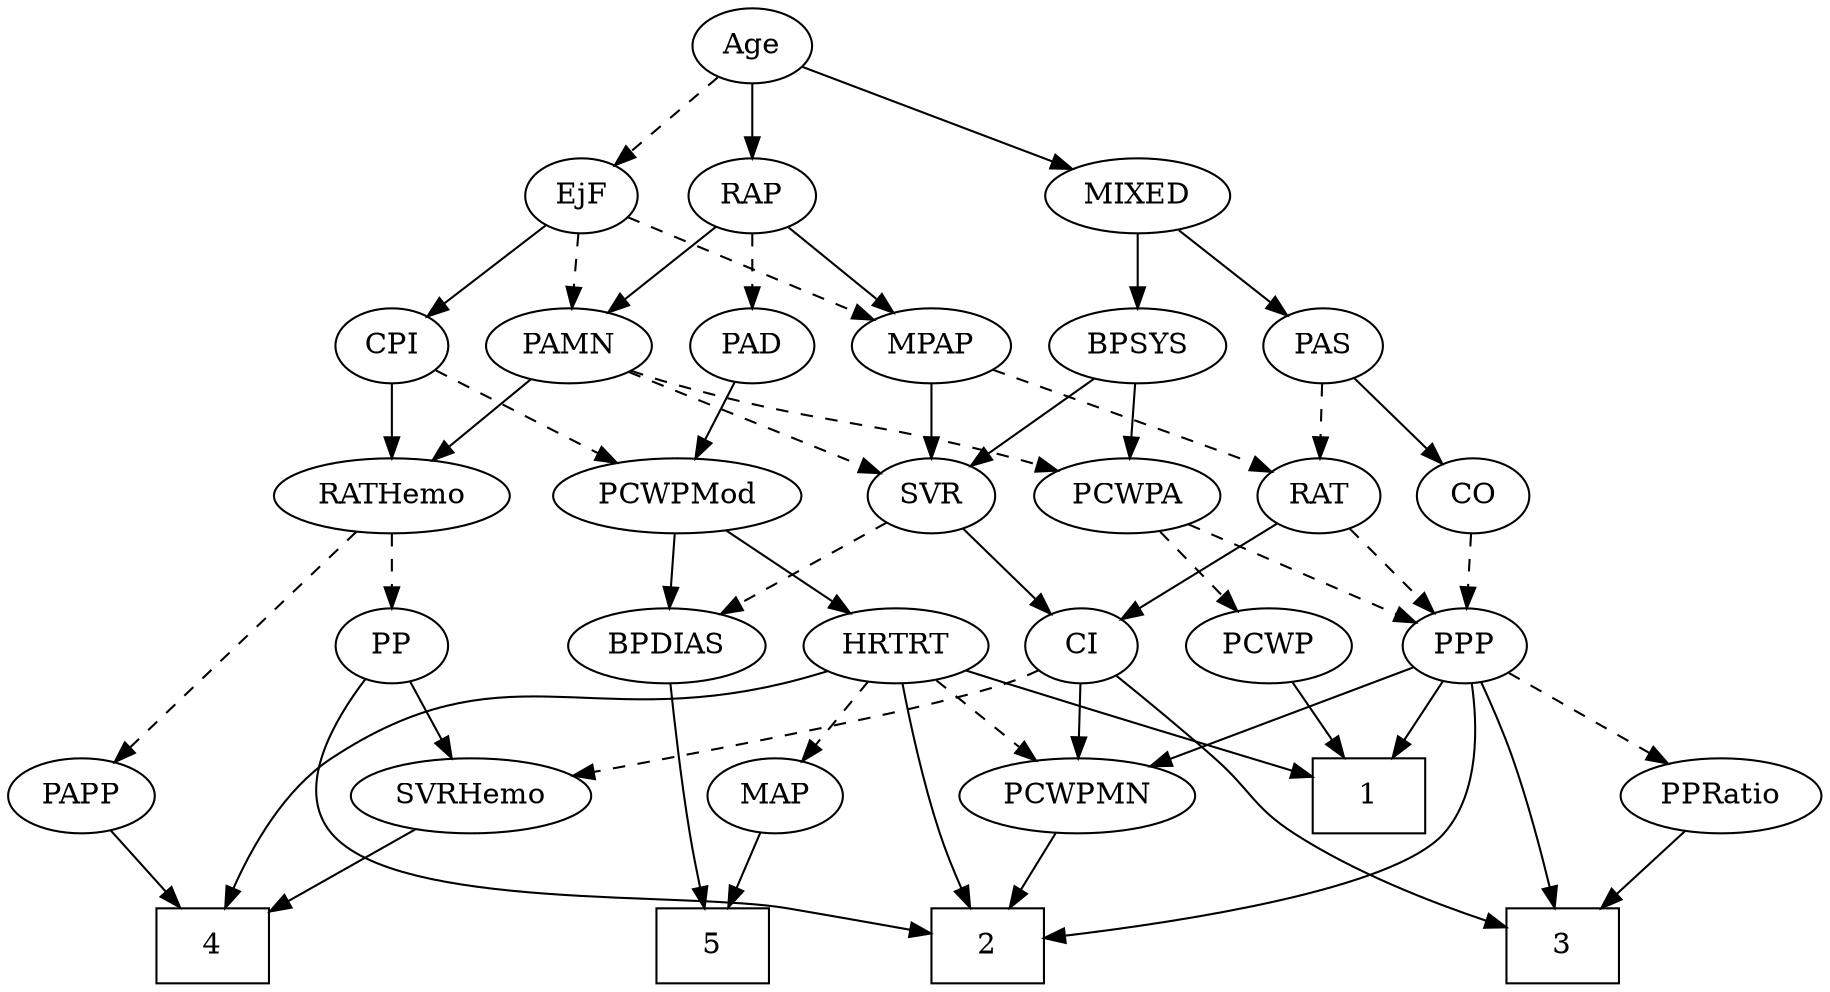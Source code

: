 strict digraph {
	graph [bb="0,0,815.49,468"];
	node [label="\N"];
	1	[height=0.5,
		pos="200.65,90",
		shape=box,
		width=0.75];
	2	[height=0.5,
		pos="365.65,18",
		shape=box,
		width=0.75];
	3	[height=0.5,
		pos="107.65,18",
		shape=box,
		width=0.75];
	4	[height=0.5,
		pos="683.65,18",
		shape=box,
		width=0.75];
	5	[height=0.5,
		pos="537.65,18",
		shape=box,
		width=0.75];
	Age	[height=0.5,
		pos="453.65,450",
		width=0.75];
	EjF	[height=0.5,
		pos="531.65,378",
		width=0.75];
	Age -> EjF	[pos="e,516.27,392.8 469.06,435.17 480.38,425.01 495.96,411.03 508.74,399.56",
		style=dashed];
	RAP	[height=0.5,
		pos="453.65,378",
		width=0.77632];
	Age -> RAP	[pos="e,453.65,396.1 453.65,431.7 453.65,423.98 453.65,414.71 453.65,406.11",
		style=solid];
	MIXED	[height=0.5,
		pos="280.65,378",
		width=1.1193];
	Age -> MIXED	[pos="e,309.61,390.72 431.03,439.85 402.69,428.38 353.67,408.55 319.32,394.65",
		style=solid];
	MPAP	[height=0.5,
		pos="371.65,306",
		width=0.97491];
	EjF -> MPAP	[pos="e,397.53,318.32 509.73,367.41 483.21,355.81 438.2,336.12 406.8,322.38",
		style=dashed];
	PAMN	[height=0.5,
		pos="536.65,306",
		width=1.011];
	EjF -> PAMN	[pos="e,535.42,324.1 532.88,359.7 533.43,351.98 534.1,342.71 534.71,334.11",
		style=dashed];
	CPI	[height=0.5,
		pos="617.65,306",
		width=0.75];
	EjF -> CPI	[pos="e,601.12,320.46 548.23,363.5 560.96,353.14 578.73,338.67 593.11,326.97",
		style=solid];
	RAP -> MPAP	[pos="e,388.95,321.77 437.45,363.17 425.85,353.27 410.02,339.75 396.79,328.46",
		style=solid];
	PAD	[height=0.5,
		pos="453.65,306",
		width=0.79437];
	RAP -> PAD	[pos="e,453.65,324.1 453.65,359.7 453.65,351.98 453.65,342.71 453.65,334.11",
		style=dashed];
	RAP -> PAMN	[pos="e,518.85,322.01 470.04,363.17 481.7,353.34 497.6,339.93 510.93,328.69",
		style=solid];
	BPSYS	[height=0.5,
		pos="280.65,306",
		width=1.0471];
	MIXED -> BPSYS	[pos="e,280.65,324.1 280.65,359.7 280.65,351.98 280.65,342.71 280.65,334.11",
		style=solid];
	PAS	[height=0.5,
		pos="197.65,306",
		width=0.75];
	MIXED -> PAS	[pos="e,213.66,320.5 262.64,361.81 250.55,351.62 234.51,338.09 221.39,327.02",
		style=solid];
	RAT	[height=0.5,
		pos="197.65,234",
		width=0.75827];
	MPAP -> RAT	[pos="e,219.23,245.51 344.19,294.38 338.71,292.26 333,290.06 327.65,288 285.89,271.94 274.79,269.56 233.65,252 232.03,251.31 230.38,250.59 \
228.72,249.85",
		style=dashed];
	SVR	[height=0.5,
		pos="372.65,234",
		width=0.77632];
	MPAP -> SVR	[pos="e,372.4,252.1 371.89,287.7 372,279.98 372.14,270.71 372.26,262.11",
		style=solid];
	BPSYS -> SVR	[pos="e,355.34,248.17 300.16,290.15 313.83,279.75 332.23,265.75 347.07,254.46",
		style=solid];
	PCWPA	[height=0.5,
		pos="284.65,234",
		width=1.1555];
	BPSYS -> PCWPA	[pos="e,283.67,252.1 281.64,287.7 282.08,279.98 282.61,270.71 283.1,262.11",
		style=solid];
	PCWPMod	[height=0.5,
		pos="484.65,234",
		width=1.4443];
	PAD -> PCWPMod	[pos="e,477.14,251.96 460.99,288.41 464.57,280.34 468.96,270.43 472.98,261.35",
		style=solid];
	CO	[height=0.5,
		pos="125.65,234",
		width=0.75];
	PPP	[height=0.5,
		pos="155.65,162",
		width=0.75];
	CO -> PPP	[pos="e,148.59,179.47 132.76,216.41 136.31,208.13 140.68,197.92 144.65,188.66",
		style=dashed];
	PAS -> CO	[pos="e,140.44,249.38 183.08,290.83 172.9,280.94 159.12,267.55 147.62,256.36",
		style=solid];
	PAS -> RAT	[pos="e,197.65,252.1 197.65,287.7 197.65,279.98 197.65,270.71 197.65,262.11",
		style=dashed];
	RATHemo	[height=0.5,
		pos="617.65,234",
		width=1.3721];
	PAMN -> RATHemo	[pos="e,599.26,250.89 554.22,289.81 565.14,280.38 579.37,268.08 591.58,257.53",
		style=solid];
	PAMN -> SVR	[pos="e,395.38,244.7 509.93,293.6 481.18,281.33 435.47,261.81 404.78,248.72",
		style=dashed];
	PAMN -> PCWPA	[pos="e,316.06,245.99 509.24,293.98 503.48,291.85 497.4,289.74 491.65,288 423.54,267.38 404.14,271.27 335.65,252 332.46,251.1 329.17,250.13 \
325.88,249.11",
		style=dashed];
	PP	[height=0.5,
		pos="617.65,162",
		width=0.75];
	RATHemo -> PP	[pos="e,617.65,180.1 617.65,215.7 617.65,207.98 617.65,198.71 617.65,190.11",
		style=dashed];
	PAPP	[height=0.5,
		pos="783.65,90",
		width=0.88464];
	RATHemo -> PAPP	[pos="e,766.66,105.53 636.05,217.26 665.93,191.7 725.05,141.13 758.69,112.35",
		style=dashed];
	CPI -> RATHemo	[pos="e,617.65,252.1 617.65,287.7 617.65,279.98 617.65,270.71 617.65,262.11",
		style=solid];
	CPI -> PCWPMod	[pos="e,512.33,249.57 597.16,294.22 577,283.61 545.77,267.17 521.33,254.31",
		style=dashed];
	RAT -> PPP	[pos="e,165.43,179.31 188.12,217.12 182.98,208.56 176.52,197.8 170.73,188.13",
		style=dashed];
	CI	[height=0.5,
		pos="329.65,162",
		width=0.75];
	RAT -> CI	[pos="e,309.17,173.86 218.27,222.06 240.26,210.4 275.27,191.83 300.17,178.63",
		style=solid];
	BPDIAS	[height=0.5,
		pos="514.65,162",
		width=1.1735];
	SVR -> BPDIAS	[pos="e,488.03,176.12 394.21,222.37 416.7,211.28 452.32,193.72 479,180.57",
		style=dashed];
	SVR -> CI	[pos="e,339.37,178.82 362.89,217.12 357.5,208.34 350.69,197.26 344.65,187.42",
		style=solid];
	PCWPMod -> BPDIAS	[pos="e,507.45,179.79 491.91,216.05 495.37,207.97 499.59,198.12 503.46,189.11",
		style=solid];
	HRTRT	[height=0.5,
		pos="414.65,162",
		width=1.1013];
	PCWPMod -> HRTRT	[pos="e,430.31,178.67 468.41,216.76 459.27,207.62 447.71,196.06 437.65,186",
		style=solid];
	PCWPA -> PPP	[pos="e,176.19,174.15 259.77,219.5 238.41,207.91 207.58,191.18 185.01,178.93",
		style=dashed];
	PCWP	[height=0.5,
		pos="244.65,162",
		width=0.97491];
	PCWPA -> PCWP	[pos="e,254.06,179.47 275.17,216.41 270.38,208.04 264.48,197.71 259.14,188.37",
		style=dashed];
	PCWPMN	[height=0.5,
		pos="333.65,90",
		width=1.3902];
	PCWPMN -> 2	[pos="e,357.75,36.275 341.39,72.055 345.03,64.091 349.46,54.411 353.53,45.51",
		style=solid];
	SVRHemo	[height=0.5,
		pos="683.65,90",
		width=1.3902];
	SVRHemo -> 4	[pos="e,683.65,36.104 683.65,71.697 683.65,63.983 683.65,54.712 683.65,46.112",
		style=solid];
	BPDIAS -> 5	[pos="e,534.86,36.189 517.42,143.87 521.34,119.67 528.54,75.211 533.21,46.393",
		style=solid];
	MAP	[height=0.5,
		pos="470.65,90",
		width=0.84854];
	MAP -> 5	[pos="e,521.25,36.127 485.18,73.811 493.65,64.967 504.52,53.607 514.17,43.525",
		style=solid];
	PP -> 2	[pos="e,392.78,25.894 603.63,146.57 584.26,127.32 547.51,93.209 510.65,72 476.1,52.124 432.77,37.457 402.51,28.653",
		style=solid];
	PP -> SVRHemo	[pos="e,668.29,107.29 631.64,146.15 640.21,137.07 651.36,125.24 661.14,114.87",
		style=solid];
	PPP -> 1	[pos="e,189.53,108.29 165.86,145.12 171.2,136.8 177.88,126.41 183.96,116.96",
		style=solid];
	PPP -> 2	[pos="e,338.46,22.342 152.15,144.06 149.14,124.35 147.6,91.957 164.65,72 185.7,47.354 276.16,31.201 328.27,23.756",
		style=solid];
	PPP -> 3	[pos="e,111.44,36.316 147.38,144.58 142.39,134.25 136.15,120.55 131.65,108 124.33,87.6 118.04,63.878 113.74,46.057",
		style=solid];
	PPP -> PCWPMN	[pos="e,301.18,103.77 178.55,151.99 207.05,140.79 256.25,121.44 291.6,107.53",
		style=solid];
	PPRatio	[height=0.5,
		pos="39.646,90",
		width=1.1013];
	PPP -> PPRatio	[pos="e,62.721,104.92 136.23,149.28 118.59,138.64 92.232,122.73 71.506,110.23",
		style=dashed];
	PPRatio -> 3	[pos="e,90.848,36.292 55.077,73.116 63.57,64.373 74.294,53.334 83.837,43.51",
		style=solid];
	PCWP -> 1	[pos="e,211.41,108.12 234.44,144.76 229.21,136.44 222.71,126.1 216.82,116.73",
		style=solid];
	CI -> 3	[pos="e,134.76,26.859 314.73,146.59 289.02,121.77 238.87,73.447 236.65,72 207.85,53.272 171.35,39.024 144.53,30.042",
		style=solid];
	CI -> PCWPMN	[pos="e,332.67,108.1 330.64,143.7 331.08,135.98 331.61,126.71 332.1,118.11",
		style=solid];
	CI -> SVRHemo	[pos="e,635.28,94.881 350.19,150.11 355.15,147.82 360.5,145.61 365.65,144 453.87,116.4 560.62,102.35 625.27,95.859",
		style=dashed];
	PAPP -> 4	[pos="e,708.19,36.18 764.37,75.503 750.86,66.05 732.48,53.181 716.66,42.111",
		style=solid];
	HRTRT -> 1	[pos="e,227.86,99.53 384.36,150.37 378.18,148.24 371.71,146.03 365.65,144 321.81,129.36 271.17,113.2 237.68,102.63",
		style=solid];
	HRTRT -> 2	[pos="e,375.68,36.211 411.63,143.92 408.15,125.74 401.71,96.31 392.65,72 389.29,63.001 384.81,53.546 380.47,45.153",
		style=solid];
	HRTRT -> 4	[pos="e,656.5,33.331 439.47,147.9 487.18,122.71 591.84,67.463 647.37,38.148",
		style=solid];
	HRTRT -> PCWPMN	[pos="e,352.03,106.89 397.07,145.81 386.15,136.38 371.93,124.08 359.71,113.53",
		style=dashed];
	HRTRT -> MAP	[pos="e,458.11,106.67 427.63,144.76 434.8,135.8 443.84,124.51 451.77,114.59",
		style=dashed];
}
